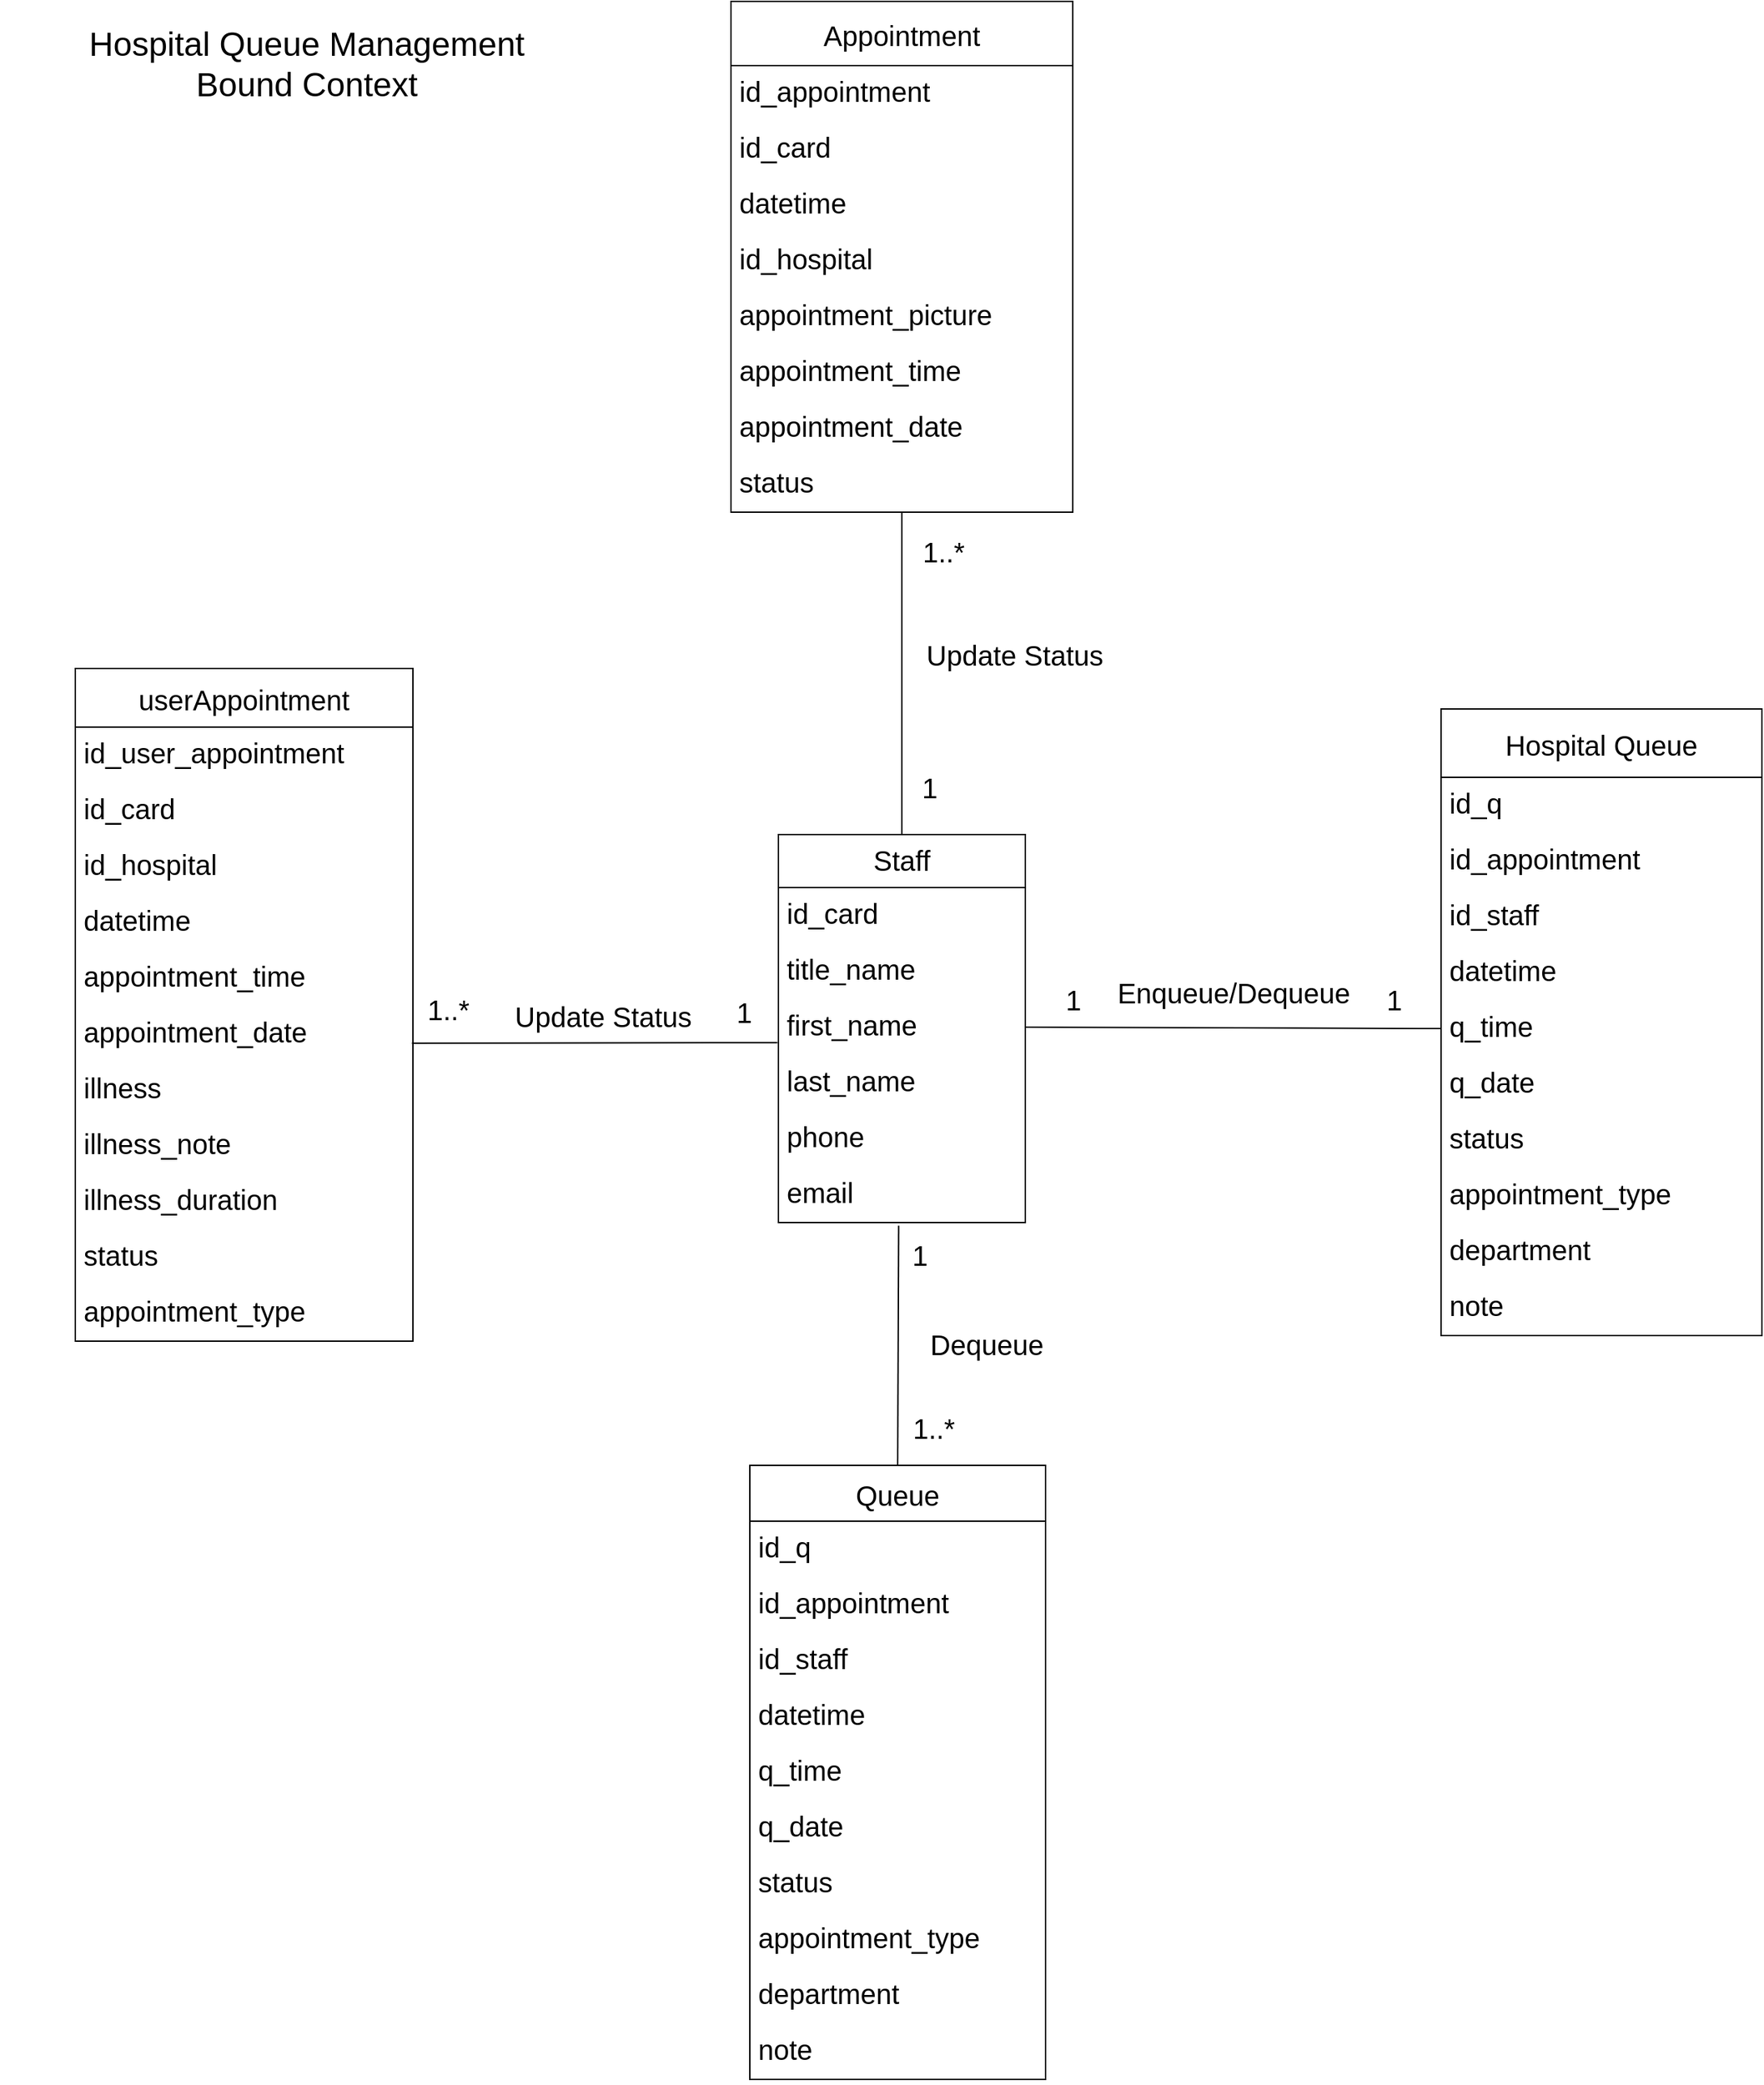 <mxfile version="20.6.0" type="device"><diagram id="16iS1zS4FCw-TgT9mD9X" name="Page-1"><mxGraphModel dx="30" dy="-285" grid="0" gridSize="10" guides="1" tooltips="1" connect="1" arrows="1" fold="1" page="1" pageScale="1" pageWidth="850" pageHeight="1100" math="0" shadow="0"><root><mxCell id="0"/><mxCell id="1" parent="0"/><mxCell id="AIkb2KC8apOhjVy0nVfY-1" value="Staff" style="swimlane;fontStyle=0;align=center;verticalAlign=top;childLayout=stackLayout;horizontal=1;startSize=38;horizontalStack=0;resizeParent=1;resizeParentMax=0;resizeLast=0;collapsible=1;marginBottom=0;fontSize=20;" parent="1" vertex="1"><mxGeometry x="2472" y="2032" width="177" height="278" as="geometry"/></mxCell><mxCell id="AIkb2KC8apOhjVy0nVfY-2" value="id_card" style="text;strokeColor=none;fillColor=none;align=left;verticalAlign=top;spacingLeft=4;spacingRight=4;overflow=hidden;rotatable=0;points=[[0,0.5],[1,0.5]];portConstraint=eastwest;fontSize=20;" parent="AIkb2KC8apOhjVy0nVfY-1" vertex="1"><mxGeometry y="38" width="177" height="40" as="geometry"/></mxCell><mxCell id="AIkb2KC8apOhjVy0nVfY-3" value="title_name" style="text;strokeColor=none;fillColor=none;align=left;verticalAlign=top;spacingLeft=4;spacingRight=4;overflow=hidden;rotatable=0;points=[[0,0.5],[1,0.5]];portConstraint=eastwest;fontSize=20;" parent="AIkb2KC8apOhjVy0nVfY-1" vertex="1"><mxGeometry y="78" width="177" height="40" as="geometry"/></mxCell><mxCell id="AIkb2KC8apOhjVy0nVfY-4" value="first_name" style="text;strokeColor=none;fillColor=none;align=left;verticalAlign=top;spacingLeft=4;spacingRight=4;overflow=hidden;rotatable=0;points=[[0,0.5],[1,0.5]];portConstraint=eastwest;fontSize=20;" parent="AIkb2KC8apOhjVy0nVfY-1" vertex="1"><mxGeometry y="118" width="177" height="40" as="geometry"/></mxCell><mxCell id="AIkb2KC8apOhjVy0nVfY-5" value="last_name" style="text;strokeColor=none;fillColor=none;align=left;verticalAlign=top;spacingLeft=4;spacingRight=4;overflow=hidden;rotatable=0;points=[[0,0.5],[1,0.5]];portConstraint=eastwest;fontSize=20;" parent="AIkb2KC8apOhjVy0nVfY-1" vertex="1"><mxGeometry y="158" width="177" height="40" as="geometry"/></mxCell><mxCell id="AIkb2KC8apOhjVy0nVfY-6" value="phone" style="text;strokeColor=none;fillColor=none;align=left;verticalAlign=top;spacingLeft=4;spacingRight=4;overflow=hidden;rotatable=0;points=[[0,0.5],[1,0.5]];portConstraint=eastwest;fontSize=20;" parent="AIkb2KC8apOhjVy0nVfY-1" vertex="1"><mxGeometry y="198" width="177" height="40" as="geometry"/></mxCell><mxCell id="AIkb2KC8apOhjVy0nVfY-7" value="email" style="text;strokeColor=none;fillColor=none;align=left;verticalAlign=top;spacingLeft=4;spacingRight=4;overflow=hidden;rotatable=0;points=[[0,0.5],[1,0.5]];portConstraint=eastwest;fontSize=20;" parent="AIkb2KC8apOhjVy0nVfY-1" vertex="1"><mxGeometry y="238" width="177" height="40" as="geometry"/></mxCell><mxCell id="AIkb2KC8apOhjVy0nVfY-8" value="userAppointment" style="swimlane;fontStyle=0;childLayout=stackLayout;horizontal=1;startSize=42;fillColor=none;horizontalStack=0;resizeParent=1;resizeParentMax=0;resizeLast=0;collapsible=1;marginBottom=0;fontSize=20;" parent="1" vertex="1"><mxGeometry x="1968" y="1913" width="242" height="482" as="geometry"/></mxCell><mxCell id="AIkb2KC8apOhjVy0nVfY-9" value="id_user_appointment" style="text;strokeColor=none;fillColor=none;align=left;verticalAlign=top;spacingLeft=4;spacingRight=4;overflow=hidden;rotatable=0;points=[[0,0.5],[1,0.5]];portConstraint=eastwest;fontSize=20;" parent="AIkb2KC8apOhjVy0nVfY-8" vertex="1"><mxGeometry y="42" width="242" height="40" as="geometry"/></mxCell><mxCell id="AIkb2KC8apOhjVy0nVfY-10" value="id_card" style="text;strokeColor=none;fillColor=none;align=left;verticalAlign=top;spacingLeft=4;spacingRight=4;overflow=hidden;rotatable=0;points=[[0,0.5],[1,0.5]];portConstraint=eastwest;fontSize=20;" parent="AIkb2KC8apOhjVy0nVfY-8" vertex="1"><mxGeometry y="82" width="242" height="40" as="geometry"/></mxCell><mxCell id="AIkb2KC8apOhjVy0nVfY-11" value="id_hospital" style="text;strokeColor=none;fillColor=none;align=left;verticalAlign=top;spacingLeft=4;spacingRight=4;overflow=hidden;rotatable=0;points=[[0,0.5],[1,0.5]];portConstraint=eastwest;fontSize=20;" parent="AIkb2KC8apOhjVy0nVfY-8" vertex="1"><mxGeometry y="122" width="242" height="40" as="geometry"/></mxCell><mxCell id="AIkb2KC8apOhjVy0nVfY-12" value="datetime" style="text;strokeColor=none;fillColor=none;align=left;verticalAlign=top;spacingLeft=4;spacingRight=4;overflow=hidden;rotatable=0;points=[[0,0.5],[1,0.5]];portConstraint=eastwest;fontSize=20;" parent="AIkb2KC8apOhjVy0nVfY-8" vertex="1"><mxGeometry y="162" width="242" height="40" as="geometry"/></mxCell><mxCell id="AIkb2KC8apOhjVy0nVfY-13" value="appointment_time" style="text;strokeColor=none;fillColor=none;align=left;verticalAlign=top;spacingLeft=4;spacingRight=4;overflow=hidden;rotatable=0;points=[[0,0.5],[1,0.5]];portConstraint=eastwest;fontSize=20;" parent="AIkb2KC8apOhjVy0nVfY-8" vertex="1"><mxGeometry y="202" width="242" height="40" as="geometry"/></mxCell><mxCell id="AIkb2KC8apOhjVy0nVfY-14" value="appointment_date" style="text;strokeColor=none;fillColor=none;align=left;verticalAlign=top;spacingLeft=4;spacingRight=4;overflow=hidden;rotatable=0;points=[[0,0.5],[1,0.5]];portConstraint=eastwest;fontSize=20;" parent="AIkb2KC8apOhjVy0nVfY-8" vertex="1"><mxGeometry y="242" width="242" height="40" as="geometry"/></mxCell><mxCell id="AIkb2KC8apOhjVy0nVfY-15" value="illness" style="text;strokeColor=none;fillColor=none;align=left;verticalAlign=top;spacingLeft=4;spacingRight=4;overflow=hidden;rotatable=0;points=[[0,0.5],[1,0.5]];portConstraint=eastwest;fontSize=20;" parent="AIkb2KC8apOhjVy0nVfY-8" vertex="1"><mxGeometry y="282" width="242" height="40" as="geometry"/></mxCell><mxCell id="AIkb2KC8apOhjVy0nVfY-16" value="illness_note" style="text;strokeColor=none;fillColor=none;align=left;verticalAlign=top;spacingLeft=4;spacingRight=4;overflow=hidden;rotatable=0;points=[[0,0.5],[1,0.5]];portConstraint=eastwest;fontSize=20;" parent="AIkb2KC8apOhjVy0nVfY-8" vertex="1"><mxGeometry y="322" width="242" height="40" as="geometry"/></mxCell><mxCell id="AIkb2KC8apOhjVy0nVfY-17" value="illness_duration" style="text;strokeColor=none;fillColor=none;align=left;verticalAlign=top;spacingLeft=4;spacingRight=4;overflow=hidden;rotatable=0;points=[[0,0.5],[1,0.5]];portConstraint=eastwest;fontSize=20;" parent="AIkb2KC8apOhjVy0nVfY-8" vertex="1"><mxGeometry y="362" width="242" height="40" as="geometry"/></mxCell><mxCell id="AIkb2KC8apOhjVy0nVfY-18" value="status" style="text;strokeColor=none;fillColor=none;align=left;verticalAlign=top;spacingLeft=4;spacingRight=4;overflow=hidden;rotatable=0;points=[[0,0.5],[1,0.5]];portConstraint=eastwest;fontSize=20;" parent="AIkb2KC8apOhjVy0nVfY-8" vertex="1"><mxGeometry y="402" width="242" height="40" as="geometry"/></mxCell><mxCell id="AIkb2KC8apOhjVy0nVfY-19" value="appointment_type" style="text;strokeColor=none;fillColor=none;align=left;verticalAlign=top;spacingLeft=4;spacingRight=4;overflow=hidden;rotatable=0;points=[[0,0.5],[1,0.5]];portConstraint=eastwest;fontSize=20;" parent="AIkb2KC8apOhjVy0nVfY-8" vertex="1"><mxGeometry y="442" width="242" height="40" as="geometry"/></mxCell><mxCell id="AIkb2KC8apOhjVy0nVfY-20" value="Queue" style="swimlane;fontStyle=0;childLayout=stackLayout;horizontal=1;startSize=40;fillColor=none;horizontalStack=0;resizeParent=1;resizeParentMax=0;resizeLast=0;collapsible=1;marginBottom=0;fontSize=20;" parent="1" vertex="1"><mxGeometry x="2451.5" y="2484" width="212" height="440" as="geometry"/></mxCell><mxCell id="AIkb2KC8apOhjVy0nVfY-21" value="id_q" style="text;strokeColor=none;fillColor=none;align=left;verticalAlign=top;spacingLeft=4;spacingRight=4;overflow=hidden;rotatable=0;points=[[0,0.5],[1,0.5]];portConstraint=eastwest;fontSize=20;" parent="AIkb2KC8apOhjVy0nVfY-20" vertex="1"><mxGeometry y="40" width="212" height="40" as="geometry"/></mxCell><mxCell id="AIkb2KC8apOhjVy0nVfY-22" value="id_appointment" style="text;strokeColor=none;fillColor=none;align=left;verticalAlign=top;spacingLeft=4;spacingRight=4;overflow=hidden;rotatable=0;points=[[0,0.5],[1,0.5]];portConstraint=eastwest;fontSize=20;" parent="AIkb2KC8apOhjVy0nVfY-20" vertex="1"><mxGeometry y="80" width="212" height="40" as="geometry"/></mxCell><mxCell id="AIkb2KC8apOhjVy0nVfY-23" value="id_staff" style="text;strokeColor=none;fillColor=none;align=left;verticalAlign=top;spacingLeft=4;spacingRight=4;overflow=hidden;rotatable=0;points=[[0,0.5],[1,0.5]];portConstraint=eastwest;fontSize=20;" parent="AIkb2KC8apOhjVy0nVfY-20" vertex="1"><mxGeometry y="120" width="212" height="40" as="geometry"/></mxCell><mxCell id="AIkb2KC8apOhjVy0nVfY-24" value="datetime" style="text;strokeColor=none;fillColor=none;align=left;verticalAlign=top;spacingLeft=4;spacingRight=4;overflow=hidden;rotatable=0;points=[[0,0.5],[1,0.5]];portConstraint=eastwest;fontSize=20;" parent="AIkb2KC8apOhjVy0nVfY-20" vertex="1"><mxGeometry y="160" width="212" height="40" as="geometry"/></mxCell><mxCell id="AIkb2KC8apOhjVy0nVfY-25" value="q_time" style="text;strokeColor=none;fillColor=none;align=left;verticalAlign=top;spacingLeft=4;spacingRight=4;overflow=hidden;rotatable=0;points=[[0,0.5],[1,0.5]];portConstraint=eastwest;fontSize=20;" parent="AIkb2KC8apOhjVy0nVfY-20" vertex="1"><mxGeometry y="200" width="212" height="40" as="geometry"/></mxCell><mxCell id="AIkb2KC8apOhjVy0nVfY-26" value="q_date" style="text;strokeColor=none;fillColor=none;align=left;verticalAlign=top;spacingLeft=4;spacingRight=4;overflow=hidden;rotatable=0;points=[[0,0.5],[1,0.5]];portConstraint=eastwest;fontSize=20;" parent="AIkb2KC8apOhjVy0nVfY-20" vertex="1"><mxGeometry y="240" width="212" height="40" as="geometry"/></mxCell><mxCell id="AIkb2KC8apOhjVy0nVfY-27" value=" status" style="text;strokeColor=none;fillColor=none;align=left;verticalAlign=top;spacingLeft=4;spacingRight=4;overflow=hidden;rotatable=0;points=[[0,0.5],[1,0.5]];portConstraint=eastwest;fontSize=20;" parent="AIkb2KC8apOhjVy0nVfY-20" vertex="1"><mxGeometry y="280" width="212" height="40" as="geometry"/></mxCell><mxCell id="AIkb2KC8apOhjVy0nVfY-28" value="appointment_type" style="text;strokeColor=none;fillColor=none;align=left;verticalAlign=top;spacingLeft=4;spacingRight=4;overflow=hidden;rotatable=0;points=[[0,0.5],[1,0.5]];portConstraint=eastwest;fontSize=20;" parent="AIkb2KC8apOhjVy0nVfY-20" vertex="1"><mxGeometry y="320" width="212" height="40" as="geometry"/></mxCell><mxCell id="AIkb2KC8apOhjVy0nVfY-29" value="department" style="text;strokeColor=none;fillColor=none;align=left;verticalAlign=top;spacingLeft=4;spacingRight=4;overflow=hidden;rotatable=0;points=[[0,0.5],[1,0.5]];portConstraint=eastwest;fontSize=20;" parent="AIkb2KC8apOhjVy0nVfY-20" vertex="1"><mxGeometry y="360" width="212" height="40" as="geometry"/></mxCell><mxCell id="AIkb2KC8apOhjVy0nVfY-30" value="note" style="text;strokeColor=none;fillColor=none;align=left;verticalAlign=top;spacingLeft=4;spacingRight=4;overflow=hidden;rotatable=0;points=[[0,0.5],[1,0.5]];portConstraint=eastwest;fontSize=20;" parent="AIkb2KC8apOhjVy0nVfY-20" vertex="1"><mxGeometry y="400" width="212" height="40" as="geometry"/></mxCell><mxCell id="AIkb2KC8apOhjVy0nVfY-31" value="" style="endArrow=none;html=1;rounded=0;fontSize=23;entryX=0.487;entryY=1.055;entryDx=0;entryDy=0;entryPerimeter=0;exitX=0.5;exitY=0;exitDx=0;exitDy=0;" parent="1" source="AIkb2KC8apOhjVy0nVfY-20" target="AIkb2KC8apOhjVy0nVfY-7" edge="1"><mxGeometry width="50" height="50" relative="1" as="geometry"><mxPoint x="2712" y="2304" as="sourcePoint"/><mxPoint x="2762" y="2254" as="targetPoint"/></mxGeometry></mxCell><mxCell id="AIkb2KC8apOhjVy0nVfY-33" value="" style="endArrow=none;html=1;rounded=0;fontSize=23;entryX=-0.004;entryY=0.777;entryDx=0;entryDy=0;exitX=0.997;exitY=0.663;exitDx=0;exitDy=0;entryPerimeter=0;exitPerimeter=0;" parent="1" source="AIkb2KC8apOhjVy0nVfY-14" target="AIkb2KC8apOhjVy0nVfY-4" edge="1"><mxGeometry width="50" height="50" relative="1" as="geometry"><mxPoint x="2322.0" y="1949.186" as="sourcePoint"/><mxPoint x="2581.26" y="1948.38" as="targetPoint"/></mxGeometry></mxCell><mxCell id="AIkb2KC8apOhjVy0nVfY-35" value="Enqueue/Dequeue" style="text;html=1;align=center;verticalAlign=middle;resizable=0;points=[];autosize=1;strokeColor=none;fillColor=none;fontSize=20;" parent="1" vertex="1"><mxGeometry x="2708" y="2130" width="180" height="30" as="geometry"/></mxCell><mxCell id="AIkb2KC8apOhjVy0nVfY-36" value="Dequeue" style="text;html=1;align=center;verticalAlign=middle;resizable=0;points=[];autosize=1;strokeColor=none;fillColor=none;fontSize=20;" parent="1" vertex="1"><mxGeometry x="2571" y="2382" width="100" height="30" as="geometry"/></mxCell><mxCell id="AIkb2KC8apOhjVy0nVfY-37" value="&lt;font style=&quot;font-size: 20px;&quot;&gt;1&lt;/font&gt;" style="text;html=1;align=center;verticalAlign=middle;resizable=0;points=[];autosize=1;strokeColor=none;fillColor=none;" parent="1" vertex="1"><mxGeometry x="2558" y="2313" width="30" height="40" as="geometry"/></mxCell><mxCell id="AIkb2KC8apOhjVy0nVfY-38" value="&lt;font style=&quot;font-size: 20px;&quot;&gt;1..*&lt;/font&gt;" style="text;html=1;align=center;verticalAlign=middle;resizable=0;points=[];autosize=1;strokeColor=none;fillColor=none;" parent="1" vertex="1"><mxGeometry x="2558" y="2437" width="50" height="40" as="geometry"/></mxCell><mxCell id="AIkb2KC8apOhjVy0nVfY-39" value="&lt;font style=&quot;font-size: 20px;&quot;&gt;1&lt;/font&gt;" style="text;html=1;align=center;verticalAlign=middle;resizable=0;points=[];autosize=1;strokeColor=none;fillColor=none;" parent="1" vertex="1"><mxGeometry x="2668" y="2130" width="30" height="40" as="geometry"/></mxCell><mxCell id="AIkb2KC8apOhjVy0nVfY-40" value="&lt;font style=&quot;font-size: 20px;&quot;&gt;1&lt;/font&gt;" style="text;html=1;align=center;verticalAlign=middle;resizable=0;points=[];autosize=1;strokeColor=none;fillColor=none;" parent="1" vertex="1"><mxGeometry x="2898" y="2130" width="30" height="40" as="geometry"/></mxCell><mxCell id="AIkb2KC8apOhjVy0nVfY-41" value="Update Status" style="text;html=1;align=center;verticalAlign=middle;resizable=0;points=[];autosize=1;strokeColor=none;fillColor=none;fontSize=20;" parent="1" vertex="1"><mxGeometry x="2276" y="2147" width="140" height="30" as="geometry"/></mxCell><mxCell id="AIkb2KC8apOhjVy0nVfY-42" value="&lt;font style=&quot;font-size: 20px;&quot;&gt;1&lt;/font&gt;" style="text;html=1;align=center;verticalAlign=middle;resizable=0;points=[];autosize=1;strokeColor=none;fillColor=none;" parent="1" vertex="1"><mxGeometry x="2432" y="2139" width="30" height="40" as="geometry"/></mxCell><mxCell id="AIkb2KC8apOhjVy0nVfY-43" value="Update Status" style="text;html=1;align=center;verticalAlign=middle;resizable=0;points=[];autosize=1;strokeColor=none;fillColor=none;fontSize=20;" parent="1" vertex="1"><mxGeometry x="2571" y="1888" width="140" height="30" as="geometry"/></mxCell><mxCell id="AIkb2KC8apOhjVy0nVfY-44" value="&lt;font style=&quot;font-size: 20px;&quot;&gt;1..*&lt;/font&gt;" style="text;html=1;align=center;verticalAlign=middle;resizable=0;points=[];autosize=1;strokeColor=none;fillColor=none;" parent="1" vertex="1"><mxGeometry x="2210" y="2137" width="50" height="40" as="geometry"/></mxCell><mxCell id="AIkb2KC8apOhjVy0nVfY-45" value="&lt;font style=&quot;font-size: 20px;&quot;&gt;1&lt;/font&gt;" style="text;html=1;align=center;verticalAlign=middle;resizable=0;points=[];autosize=1;strokeColor=none;fillColor=none;" parent="1" vertex="1"><mxGeometry x="2565" y="1978" width="30" height="40" as="geometry"/></mxCell><mxCell id="AIkb2KC8apOhjVy0nVfY-46" value="&lt;font style=&quot;font-size: 20px;&quot;&gt;1..*&lt;/font&gt;" style="text;html=1;align=center;verticalAlign=middle;resizable=0;points=[];autosize=1;strokeColor=none;fillColor=none;" parent="1" vertex="1"><mxGeometry x="2565" y="1809" width="50" height="40" as="geometry"/></mxCell><mxCell id="AIkb2KC8apOhjVy0nVfY-47" value="&lt;font style=&quot;font-size: 24px;&quot;&gt;Hospital Queue Management&lt;br&gt;Bound Context&lt;/font&gt;" style="text;html=1;strokeColor=none;fillColor=none;align=center;verticalAlign=middle;whiteSpace=wrap;rounded=0;" parent="1" vertex="1"><mxGeometry x="1914" y="1435" width="440" height="89" as="geometry"/></mxCell><mxCell id="AIkb2KC8apOhjVy0nVfY-48" value="Hospital Queue" style="swimlane;fontStyle=0;childLayout=stackLayout;horizontal=1;startSize=49;fillColor=none;horizontalStack=0;resizeParent=1;resizeParentMax=0;resizeLast=0;collapsible=1;marginBottom=0;fontSize=20;" parent="1" vertex="1"><mxGeometry x="2947" y="1942" width="230" height="449" as="geometry"/></mxCell><mxCell id="AIkb2KC8apOhjVy0nVfY-49" value="id_q" style="text;strokeColor=none;fillColor=none;align=left;verticalAlign=top;spacingLeft=4;spacingRight=4;overflow=hidden;rotatable=0;points=[[0,0.5],[1,0.5]];portConstraint=eastwest;fontSize=20;" parent="AIkb2KC8apOhjVy0nVfY-48" vertex="1"><mxGeometry y="49" width="230" height="40" as="geometry"/></mxCell><mxCell id="AIkb2KC8apOhjVy0nVfY-50" value="id_appointment" style="text;strokeColor=none;fillColor=none;align=left;verticalAlign=top;spacingLeft=4;spacingRight=4;overflow=hidden;rotatable=0;points=[[0,0.5],[1,0.5]];portConstraint=eastwest;fontSize=20;" parent="AIkb2KC8apOhjVy0nVfY-48" vertex="1"><mxGeometry y="89" width="230" height="40" as="geometry"/></mxCell><mxCell id="AIkb2KC8apOhjVy0nVfY-51" value="id_staff" style="text;strokeColor=none;fillColor=none;align=left;verticalAlign=top;spacingLeft=4;spacingRight=4;overflow=hidden;rotatable=0;points=[[0,0.5],[1,0.5]];portConstraint=eastwest;fontSize=20;" parent="AIkb2KC8apOhjVy0nVfY-48" vertex="1"><mxGeometry y="129" width="230" height="40" as="geometry"/></mxCell><mxCell id="AIkb2KC8apOhjVy0nVfY-52" value="datetime" style="text;strokeColor=none;fillColor=none;align=left;verticalAlign=top;spacingLeft=4;spacingRight=4;overflow=hidden;rotatable=0;points=[[0,0.5],[1,0.5]];portConstraint=eastwest;fontSize=20;" parent="AIkb2KC8apOhjVy0nVfY-48" vertex="1"><mxGeometry y="169" width="230" height="40" as="geometry"/></mxCell><mxCell id="AIkb2KC8apOhjVy0nVfY-53" value="q_time" style="text;strokeColor=none;fillColor=none;align=left;verticalAlign=top;spacingLeft=4;spacingRight=4;overflow=hidden;rotatable=0;points=[[0,0.5],[1,0.5]];portConstraint=eastwest;fontSize=20;" parent="AIkb2KC8apOhjVy0nVfY-48" vertex="1"><mxGeometry y="209" width="230" height="40" as="geometry"/></mxCell><mxCell id="AIkb2KC8apOhjVy0nVfY-54" value="q_date" style="text;strokeColor=none;fillColor=none;align=left;verticalAlign=top;spacingLeft=4;spacingRight=4;overflow=hidden;rotatable=0;points=[[0,0.5],[1,0.5]];portConstraint=eastwest;fontSize=20;" parent="AIkb2KC8apOhjVy0nVfY-48" vertex="1"><mxGeometry y="249" width="230" height="40" as="geometry"/></mxCell><mxCell id="AIkb2KC8apOhjVy0nVfY-55" value=" status" style="text;strokeColor=none;fillColor=none;align=left;verticalAlign=top;spacingLeft=4;spacingRight=4;overflow=hidden;rotatable=0;points=[[0,0.5],[1,0.5]];portConstraint=eastwest;fontSize=20;" parent="AIkb2KC8apOhjVy0nVfY-48" vertex="1"><mxGeometry y="289" width="230" height="40" as="geometry"/></mxCell><mxCell id="AIkb2KC8apOhjVy0nVfY-56" value="appointment_type" style="text;strokeColor=none;fillColor=none;align=left;verticalAlign=top;spacingLeft=4;spacingRight=4;overflow=hidden;rotatable=0;points=[[0,0.5],[1,0.5]];portConstraint=eastwest;fontSize=20;" parent="AIkb2KC8apOhjVy0nVfY-48" vertex="1"><mxGeometry y="329" width="230" height="40" as="geometry"/></mxCell><mxCell id="AIkb2KC8apOhjVy0nVfY-57" value="department" style="text;strokeColor=none;fillColor=none;align=left;verticalAlign=top;spacingLeft=4;spacingRight=4;overflow=hidden;rotatable=0;points=[[0,0.5],[1,0.5]];portConstraint=eastwest;fontSize=20;" parent="AIkb2KC8apOhjVy0nVfY-48" vertex="1"><mxGeometry y="369" width="230" height="40" as="geometry"/></mxCell><mxCell id="AIkb2KC8apOhjVy0nVfY-58" value="note" style="text;strokeColor=none;fillColor=none;align=left;verticalAlign=top;spacingLeft=4;spacingRight=4;overflow=hidden;rotatable=0;points=[[0,0.5],[1,0.5]];portConstraint=eastwest;fontSize=20;" parent="AIkb2KC8apOhjVy0nVfY-48" vertex="1"><mxGeometry y="409" width="230" height="40" as="geometry"/></mxCell><mxCell id="Qkzb7ByrqZWPjGILbJj6-28" style="edgeStyle=none;rounded=0;orthogonalLoop=1;jettySize=auto;html=1;entryX=0.5;entryY=0;entryDx=0;entryDy=0;fontSize=20;endArrow=none;endFill=0;" edge="1" parent="1" source="AIkb2KC8apOhjVy0nVfY-59" target="AIkb2KC8apOhjVy0nVfY-1"><mxGeometry relative="1" as="geometry"/></mxCell><mxCell id="AIkb2KC8apOhjVy0nVfY-59" value="Appointment" style="swimlane;fontStyle=0;childLayout=stackLayout;horizontal=1;startSize=46;fillColor=none;horizontalStack=0;resizeParent=1;resizeParentMax=0;resizeLast=0;collapsible=1;marginBottom=0;fontSize=20;" parent="1" vertex="1"><mxGeometry x="2438" y="1435" width="245" height="366" as="geometry"/></mxCell><mxCell id="AIkb2KC8apOhjVy0nVfY-60" value="id_appointment" style="text;strokeColor=none;fillColor=none;align=left;verticalAlign=top;spacingLeft=4;spacingRight=4;overflow=hidden;rotatable=0;points=[[0,0.5],[1,0.5]];portConstraint=eastwest;fontSize=20;" parent="AIkb2KC8apOhjVy0nVfY-59" vertex="1"><mxGeometry y="46" width="245" height="40" as="geometry"/></mxCell><mxCell id="AIkb2KC8apOhjVy0nVfY-61" value="id_card" style="text;strokeColor=none;fillColor=none;align=left;verticalAlign=top;spacingLeft=4;spacingRight=4;overflow=hidden;rotatable=0;points=[[0,0.5],[1,0.5]];portConstraint=eastwest;fontSize=20;" parent="AIkb2KC8apOhjVy0nVfY-59" vertex="1"><mxGeometry y="86" width="245" height="40" as="geometry"/></mxCell><mxCell id="AIkb2KC8apOhjVy0nVfY-62" value="datetime" style="text;strokeColor=none;fillColor=none;align=left;verticalAlign=top;spacingLeft=4;spacingRight=4;overflow=hidden;rotatable=0;points=[[0,0.5],[1,0.5]];portConstraint=eastwest;fontSize=20;" parent="AIkb2KC8apOhjVy0nVfY-59" vertex="1"><mxGeometry y="126" width="245" height="40" as="geometry"/></mxCell><mxCell id="AIkb2KC8apOhjVy0nVfY-63" value="id_hospital" style="text;strokeColor=none;fillColor=none;align=left;verticalAlign=top;spacingLeft=4;spacingRight=4;overflow=hidden;rotatable=0;points=[[0,0.5],[1,0.5]];portConstraint=eastwest;fontSize=20;" parent="AIkb2KC8apOhjVy0nVfY-59" vertex="1"><mxGeometry y="166" width="245" height="40" as="geometry"/></mxCell><mxCell id="AIkb2KC8apOhjVy0nVfY-64" value=" appointment_picture" style="text;strokeColor=none;fillColor=none;align=left;verticalAlign=top;spacingLeft=4;spacingRight=4;overflow=hidden;rotatable=0;points=[[0,0.5],[1,0.5]];portConstraint=eastwest;fontSize=20;" parent="AIkb2KC8apOhjVy0nVfY-59" vertex="1"><mxGeometry y="206" width="245" height="40" as="geometry"/></mxCell><mxCell id="AIkb2KC8apOhjVy0nVfY-65" value="appointment_time" style="text;strokeColor=none;fillColor=none;align=left;verticalAlign=top;spacingLeft=4;spacingRight=4;overflow=hidden;rotatable=0;points=[[0,0.5],[1,0.5]];portConstraint=eastwest;fontSize=20;" parent="AIkb2KC8apOhjVy0nVfY-59" vertex="1"><mxGeometry y="246" width="245" height="40" as="geometry"/></mxCell><mxCell id="AIkb2KC8apOhjVy0nVfY-66" value="appointment_date" style="text;strokeColor=none;fillColor=none;align=left;verticalAlign=top;spacingLeft=4;spacingRight=4;overflow=hidden;rotatable=0;points=[[0,0.5],[1,0.5]];portConstraint=eastwest;fontSize=20;" parent="AIkb2KC8apOhjVy0nVfY-59" vertex="1"><mxGeometry y="286" width="245" height="40" as="geometry"/></mxCell><mxCell id="AIkb2KC8apOhjVy0nVfY-67" value="status" style="text;strokeColor=none;fillColor=none;align=left;verticalAlign=top;spacingLeft=4;spacingRight=4;overflow=hidden;rotatable=0;points=[[0,0.5],[1,0.5]];portConstraint=eastwest;fontSize=20;" parent="AIkb2KC8apOhjVy0nVfY-59" vertex="1"><mxGeometry y="326" width="245" height="40" as="geometry"/></mxCell><mxCell id="Qkzb7ByrqZWPjGILbJj6-27" style="rounded=0;orthogonalLoop=1;jettySize=auto;html=1;exitX=1;exitY=0.5;exitDx=0;exitDy=0;entryX=0;entryY=0.5;entryDx=0;entryDy=0;fontSize=20;endArrow=none;endFill=0;" edge="1" parent="1" source="AIkb2KC8apOhjVy0nVfY-4" target="AIkb2KC8apOhjVy0nVfY-53"><mxGeometry relative="1" as="geometry"/></mxCell></root></mxGraphModel></diagram></mxfile>